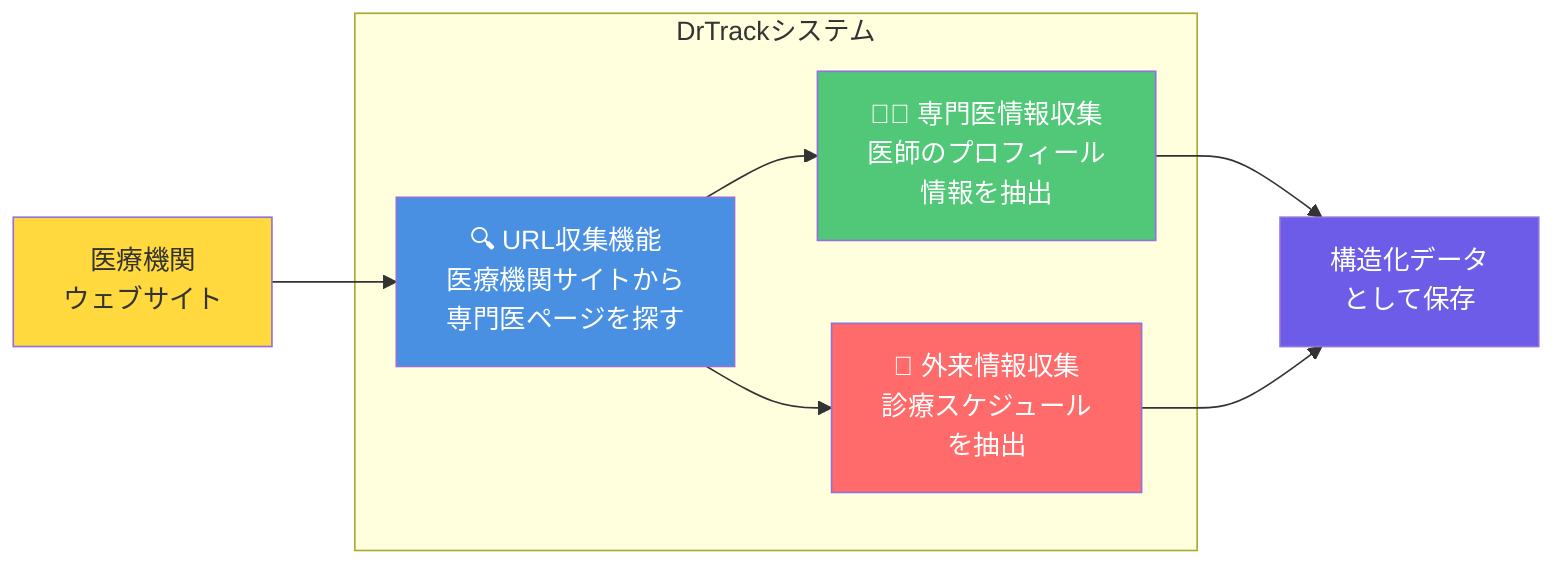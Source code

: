 graph LR
    subgraph "DrTrackシステム"
        A[🔍 URL収集機能<br/>医療機関サイトから<br/>専門医ページを探す]
        B[👨‍⚕️ 専門医情報収集<br/>医師のプロフィール<br/>情報を抽出]
        C[📅 外来情報収集<br/>診療スケジュール<br/>を抽出]
    end
    
    D[医療機関<br/>ウェブサイト] --> A
    A --> B
    A --> C
    B --> E[構造化データ<br/>として保存]
    C --> E

    style A fill:#4a90e2,color:#fff
    style B fill:#50c878,color:#fff
    style C fill:#ff6b6b,color:#fff
    style D fill:#ffd93d
    style E fill:#6c5ce7,color:#fff